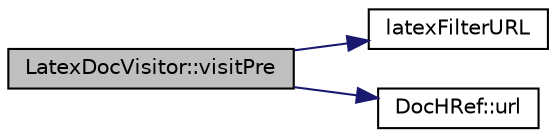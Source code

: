digraph "LatexDocVisitor::visitPre"
{
 // LATEX_PDF_SIZE
  edge [fontname="Helvetica",fontsize="10",labelfontname="Helvetica",labelfontsize="10"];
  node [fontname="Helvetica",fontsize="10",shape=record];
  rankdir="LR";
  Node1 [label="LatexDocVisitor::visitPre",height=0.2,width=0.4,color="black", fillcolor="grey75", style="filled", fontcolor="black",tooltip=" "];
  Node1 -> Node2 [color="midnightblue",fontsize="10",style="solid",fontname="Helvetica"];
  Node2 [label="latexFilterURL",height=0.2,width=0.4,color="black", fillcolor="white", style="filled",URL="$util_8cpp.html#a5b4eb46ed4177d10b053426f65925171",tooltip=" "];
  Node1 -> Node3 [color="midnightblue",fontsize="10",style="solid",fontname="Helvetica"];
  Node3 [label="DocHRef::url",height=0.2,width=0.4,color="black", fillcolor="white", style="filled",URL="$classDocHRef.html#a5413d17bd302ad2e43057488bdd96175",tooltip=" "];
}
